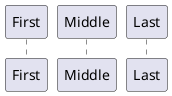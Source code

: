 @startuml
' order 키워드를 이용하여, 참여자의 출력 순서를 지정
participant Last    order 30
participant Middle  order 20
participant First   order 10
@enduml